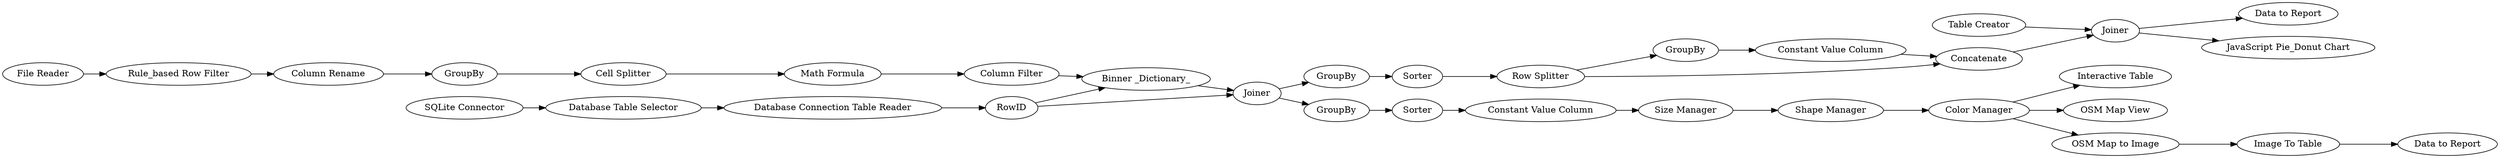 digraph {
	"466571254188769895_134" [label="Constant Value Column"]
	"5614446791279539280_129" [label="SQLite Connector"]
	"5614446791279539280_123" [label=RowID]
	"-7921224267185167525_146" [label="Image To Table"]
	"-7921224267185167525_115" [label="Column Rename"]
	"-7921224267185167525_124" [label="Binner _Dictionary_"]
	"8524257145271146284_139" [label="Size Manager"]
	"5614446791279539280_122" [label="Database Connection Table Reader"]
	"3304465297286002798_120" [label="Cell Splitter"]
	"466571254188769895_133" [label="Table Creator"]
	"-7921224267185167525_145" [label="Interactive Table"]
	"-7921224267185167525_116" [label=GroupBy]
	"5614446791279539280_130" [label="Database Table Selector"]
	"466571254188769895_128" [label="Row Splitter"]
	"-7921224267185167525_114" [label="Rule_based Row Filter"]
	"8524257145271146284_137" [label=Sorter]
	"-7921224267185167525_135" [label="Data to Report"]
	"466571254188769895_130" [label=Joiner]
	"-7921224267185167525_147" [label="Data to Report"]
	"-7921224267185167525_113" [label="File Reader"]
	"3304465297286002798_119" [label="Column Filter"]
	"-7921224267185167525_152" [label="JavaScript Pie_Donut Chart"]
	"466571254188769895_126" [label=GroupBy]
	"466571254188769895_131" [label=GroupBy]
	"8524257145271146284_140" [label="Shape Manager"]
	"466571254188769895_129" [label=Concatenate]
	"8524257145271146284_142" [label="Constant Value Column"]
	"8524257145271146284_141" [label="Color Manager"]
	"-7921224267185167525_125" [label=Joiner]
	"-7921224267185167525_143" [label="OSM Map View"]
	"8524257145271146284_136" [label=GroupBy]
	"466571254188769895_127" [label=Sorter]
	"-7921224267185167525_144" [label="OSM Map to Image"]
	"3304465297286002798_118" [label="Math Formula"]
	"466571254188769895_133" -> "466571254188769895_130"
	"5614446791279539280_129" -> "5614446791279539280_130"
	"466571254188769895_126" -> "466571254188769895_127"
	"8524257145271146284_139" -> "8524257145271146284_140"
	"-7921224267185167525_114" -> "-7921224267185167525_115"
	"-7921224267185167525_125" -> "466571254188769895_126"
	"466571254188769895_130" -> "-7921224267185167525_135"
	"8524257145271146284_140" -> "8524257145271146284_141"
	"5614446791279539280_123" -> "-7921224267185167525_125"
	"466571254188769895_134" -> "466571254188769895_129"
	"-7921224267185167525_116" -> "3304465297286002798_120"
	"466571254188769895_127" -> "466571254188769895_128"
	"8524257145271146284_141" -> "-7921224267185167525_144"
	"8524257145271146284_136" -> "8524257145271146284_137"
	"466571254188769895_128" -> "466571254188769895_129"
	"3304465297286002798_119" -> "-7921224267185167525_124"
	"8524257145271146284_141" -> "-7921224267185167525_145"
	"8524257145271146284_137" -> "8524257145271146284_142"
	"5614446791279539280_122" -> "5614446791279539280_123"
	"-7921224267185167525_113" -> "-7921224267185167525_114"
	"5614446791279539280_130" -> "5614446791279539280_122"
	"-7921224267185167525_144" -> "-7921224267185167525_146"
	"-7921224267185167525_146" -> "-7921224267185167525_147"
	"466571254188769895_128" -> "466571254188769895_131"
	"3304465297286002798_118" -> "3304465297286002798_119"
	"8524257145271146284_141" -> "-7921224267185167525_143"
	"466571254188769895_131" -> "466571254188769895_134"
	"466571254188769895_130" -> "-7921224267185167525_152"
	"8524257145271146284_142" -> "8524257145271146284_139"
	"3304465297286002798_120" -> "3304465297286002798_118"
	"5614446791279539280_123" -> "-7921224267185167525_124"
	"-7921224267185167525_125" -> "8524257145271146284_136"
	"-7921224267185167525_115" -> "-7921224267185167525_116"
	"-7921224267185167525_124" -> "-7921224267185167525_125"
	"466571254188769895_129" -> "466571254188769895_130"
	rankdir=LR
}
